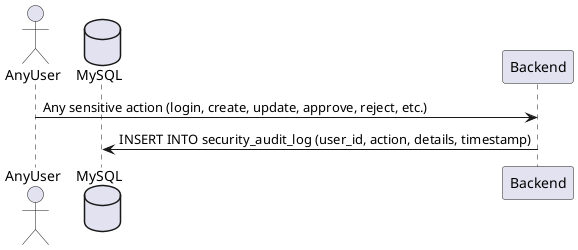 @startuml audit_logging
actor AnyUser
database MySQL

AnyUser -> Backend : Any sensitive action (login, create, update, approve, reject, etc.)
Backend -> MySQL : INSERT INTO security_audit_log (user_id, action, details, timestamp)
@enduml